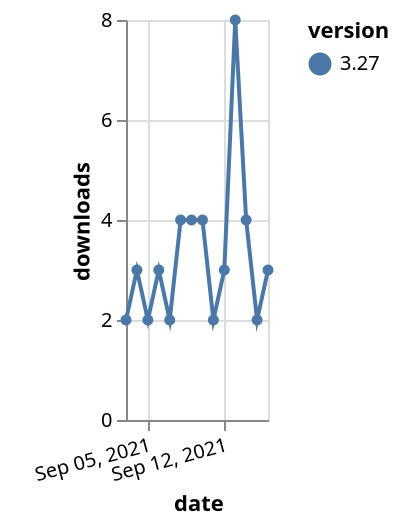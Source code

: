 {"$schema": "https://vega.github.io/schema/vega-lite/v5.json", "description": "A simple bar chart with embedded data.", "data": {"values": [{"date": "2021-09-03", "total": 3520, "delta": 2, "version": "3.27"}, {"date": "2021-09-04", "total": 3523, "delta": 3, "version": "3.27"}, {"date": "2021-09-05", "total": 3525, "delta": 2, "version": "3.27"}, {"date": "2021-09-06", "total": 3528, "delta": 3, "version": "3.27"}, {"date": "2021-09-07", "total": 3530, "delta": 2, "version": "3.27"}, {"date": "2021-09-08", "total": 3534, "delta": 4, "version": "3.27"}, {"date": "2021-09-09", "total": 3538, "delta": 4, "version": "3.27"}, {"date": "2021-09-10", "total": 3542, "delta": 4, "version": "3.27"}, {"date": "2021-09-11", "total": 3544, "delta": 2, "version": "3.27"}, {"date": "2021-09-12", "total": 3547, "delta": 3, "version": "3.27"}, {"date": "2021-09-13", "total": 3555, "delta": 8, "version": "3.27"}, {"date": "2021-09-14", "total": 3559, "delta": 4, "version": "3.27"}, {"date": "2021-09-15", "total": 3561, "delta": 2, "version": "3.27"}, {"date": "2021-09-16", "total": 3564, "delta": 3, "version": "3.27"}]}, "width": "container", "mark": {"type": "line", "point": {"filled": true}}, "encoding": {"x": {"field": "date", "type": "temporal", "timeUnit": "yearmonthdate", "title": "date", "axis": {"labelAngle": -15}}, "y": {"field": "delta", "type": "quantitative", "title": "downloads"}, "color": {"field": "version", "type": "nominal"}, "tooltip": {"field": "delta"}}}